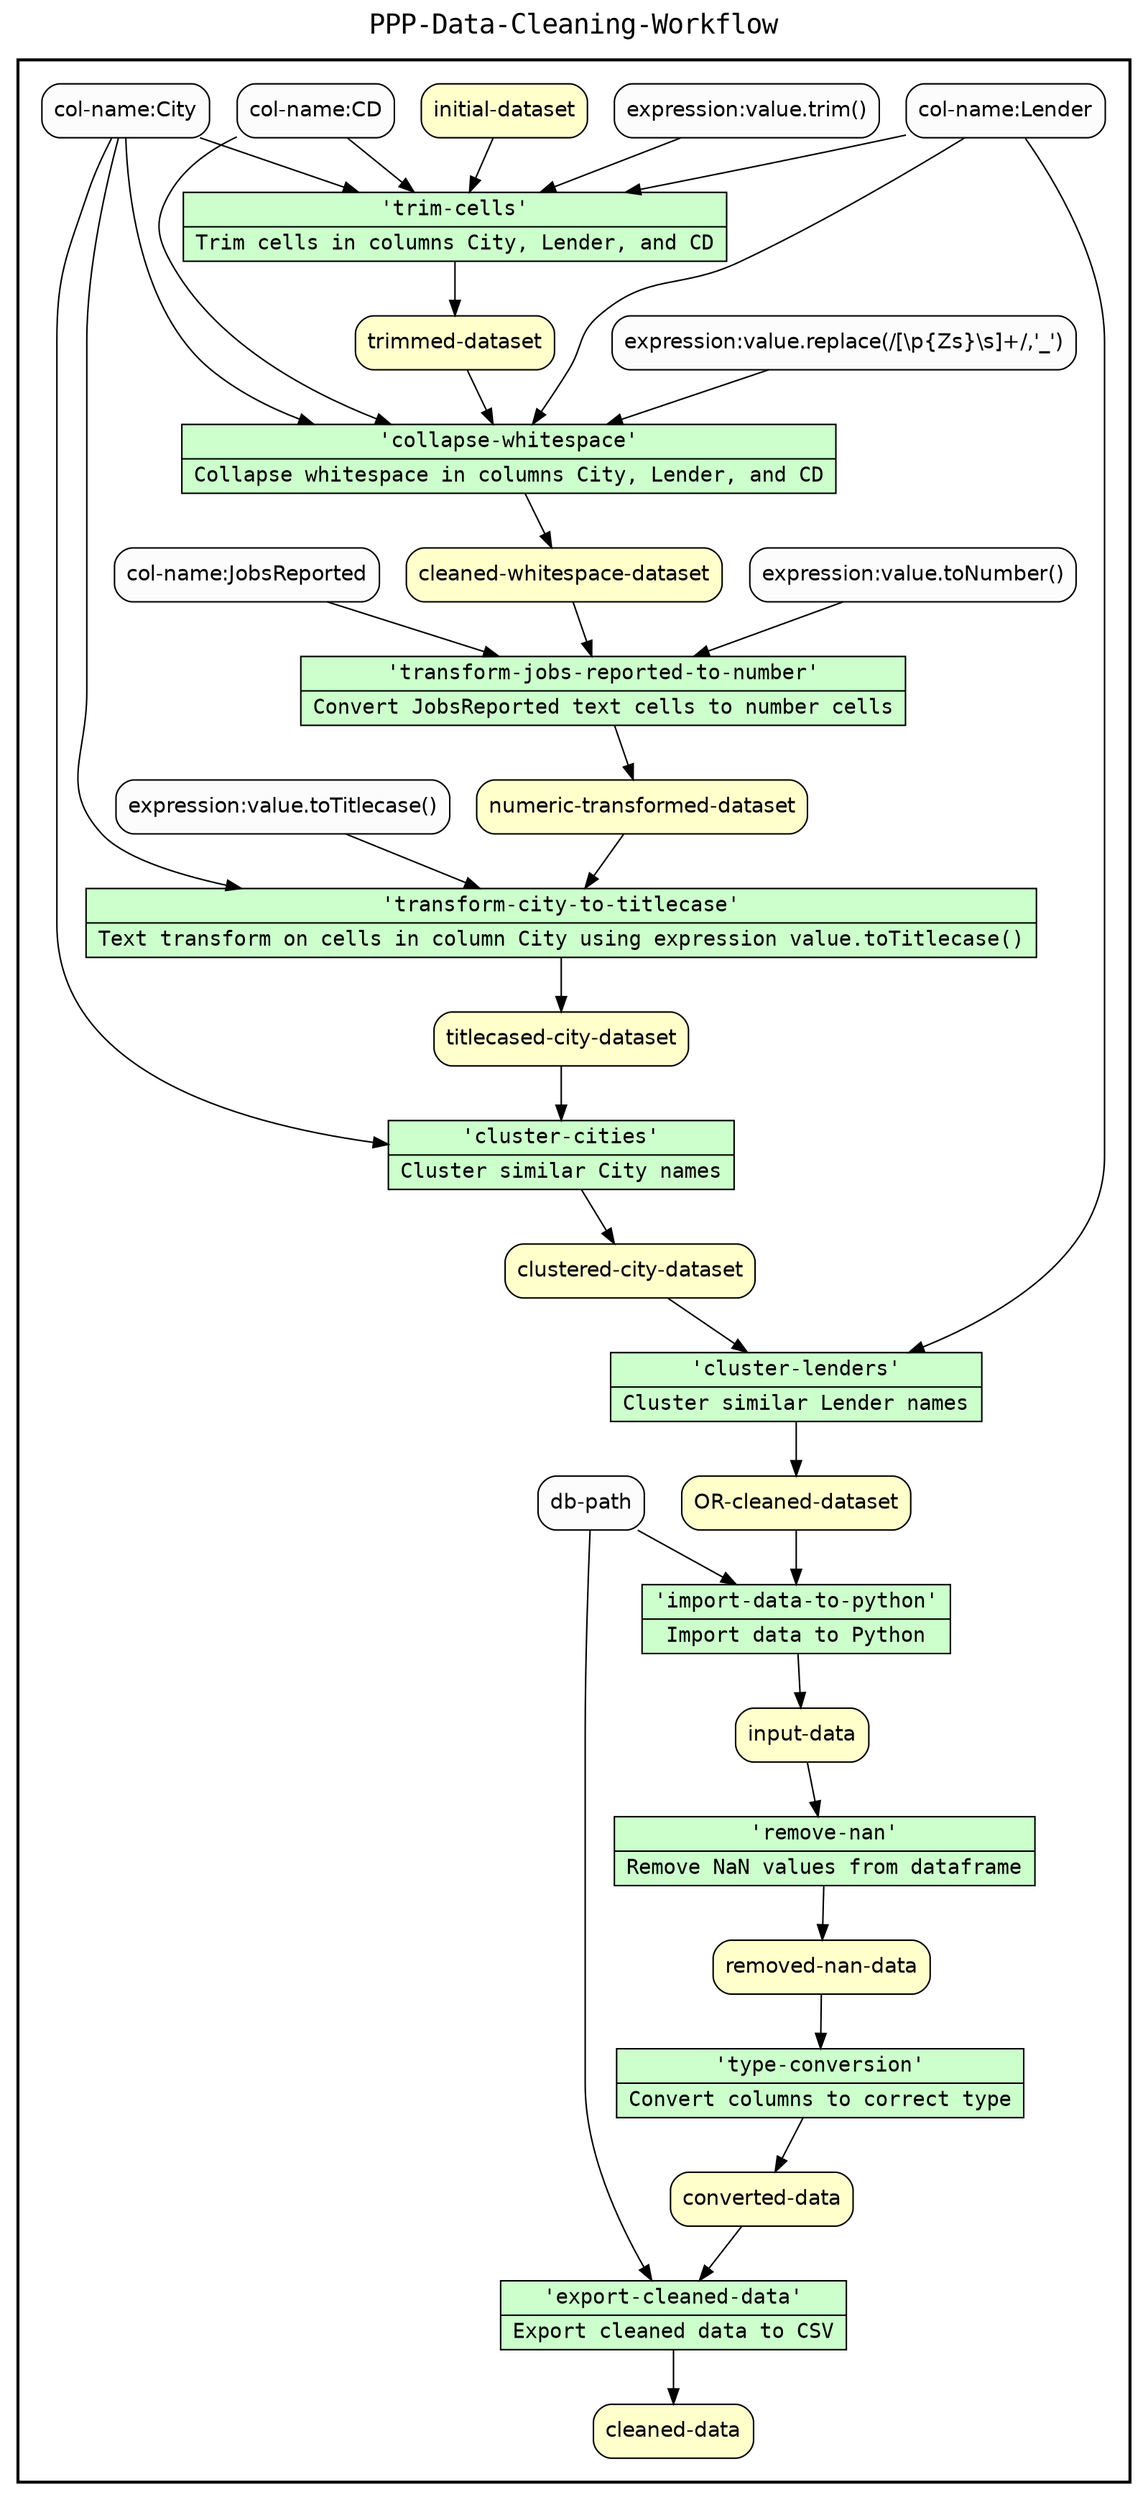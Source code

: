 
/* Start of top-level graph */
digraph Workflow {
rankdir=TB

/* Title for graph */
fontname=Courier; fontsize=18; labelloc=t
label="PPP-Data-Cleaning-Workflow"

/* Start of double cluster for drawing box around nodes in workflow */
subgraph cluster_workflow_box_outer { label=""; color=black; penwidth=2
subgraph cluster_workflow_box_inner { label=""; color=white

/* Style for nodes representing atomic programs in workflow */
node[shape=box style=filled fillcolor="#CCFFCC" peripheries=1 fontname=Courier]

/* Nodes representing atomic programs in workflow */
"trim-cells" [shape=record rankdir=LR label="{<f0> 'trim-cells' |<f1> Trim cells in columns City, Lender, and CD}"];
"collapse-whitespace" [shape=record rankdir=LR label="{<f0> 'collapse-whitespace' |<f1> Collapse whitespace in columns City, Lender, and CD}"];
"transform-jobs-reported-to-number" [shape=record rankdir=LR label="{<f0> 'transform-jobs-reported-to-number' |<f1> Convert JobsReported text cells to number cells}"];
"transform-city-to-titlecase" [shape=record rankdir=LR label="{<f0> 'transform-city-to-titlecase' |<f1> Text transform on cells in column City using expression value.toTitlecase()}"];
"cluster-cities" [shape=record rankdir=LR label="{<f0> 'cluster-cities' |<f1> Cluster similar City names}"];
"cluster-lenders" [shape=record rankdir=LR label="{<f0> 'cluster-lenders' |<f1> Cluster similar Lender names}"];
"import-data-to-python" [shape=record rankdir=LR label="{<f0> 'import-data-to-python' |<f1> Import data to Python}"];
"remove-nan" [shape=record rankdir=LR label="{<f0> 'remove-nan' |<f1> Remove NaN values from dataframe}"];
"type-conversion" [shape=record rankdir=LR label="{<f0> 'type-conversion' |<f1> Convert columns to correct type}"];
"export-cleaned-data" [shape=record rankdir=LR label="{<f0> 'export-cleaned-data' |<f1> Export cleaned data to CSV}"];

/* Style for nodes representing non-parameter data channels in workflow */
node[shape=box style="rounded,filled" fillcolor="#FFFFCC" peripheries=1 fontname=Helvetica]

/* Nodes for non-parameter data channels in workflow */
"cleaned-data"
"initial-dataset"
"trimmed-dataset"
"cleaned-whitespace-dataset"
"numeric-transformed-dataset"
"titlecased-city-dataset"
"clustered-city-dataset"
"OR-cleaned-dataset"
"input-data"
"removed-nan-data"
"converted-data"

/* Style for nodes representing parameter channels in workflow */
node[shape=box style="rounded,filled" fillcolor="#FCFCFC" peripheries=1 fontname=Helvetica]

/* Nodes representing parameter channels in workflow */
"col-name:City"
"col-name:Lender"
"col-name:CD"
"expression:value.trim()"
"expression:value.replace(/[\\p{Zs}\\s]+/,'_')"
"col-name:JobsReported"
"expression:value.toNumber()"
"expression:value.toTitlecase()"

/* Edges representing connections between programs and channels */
"trim-cells" -> "trimmed-dataset"
"col-name:City" -> "trim-cells"
"col-name:Lender" -> "trim-cells"
"col-name:CD" -> "trim-cells"
"expression:value.trim()" -> "trim-cells"
"initial-dataset" -> "trim-cells"
"collapse-whitespace" -> "cleaned-whitespace-dataset"
"col-name:City" -> "collapse-whitespace"
"col-name:Lender" -> "collapse-whitespace"
"col-name:CD" -> "collapse-whitespace"
"expression:value.replace(/[\\p{Zs}\\s]+/,'_')" -> "collapse-whitespace"
"trimmed-dataset" -> "collapse-whitespace"
"transform-jobs-reported-to-number" -> "numeric-transformed-dataset"
"col-name:JobsReported" -> "transform-jobs-reported-to-number"
"expression:value.toNumber()" -> "transform-jobs-reported-to-number"
"cleaned-whitespace-dataset" -> "transform-jobs-reported-to-number"
"transform-city-to-titlecase" -> "titlecased-city-dataset"
"col-name:City" -> "transform-city-to-titlecase"
"expression:value.toTitlecase()" -> "transform-city-to-titlecase"
"numeric-transformed-dataset" -> "transform-city-to-titlecase"
"cluster-cities" -> "clustered-city-dataset"
"col-name:City" -> "cluster-cities"
"titlecased-city-dataset" -> "cluster-cities"
"cluster-lenders" -> "OR-cleaned-dataset"
"col-name:Lender" -> "cluster-lenders"
"clustered-city-dataset" -> "cluster-lenders"
"import-data-to-python" -> "input-data"
"db-path" -> "import-data-to-python"
"OR-cleaned-dataset" -> "import-data-to-python"
"remove-nan" -> "removed-nan-data"
"input-data" -> "remove-nan"
"type-conversion" -> "converted-data"
"removed-nan-data" -> "type-conversion"
"export-cleaned-data" -> "cleaned-data"
"db-path" -> "export-cleaned-data"
"converted-data" -> "export-cleaned-data"

/* End of double cluster for drawing box around nodes in workflow */
}}

/* End of top-level graph */
}
